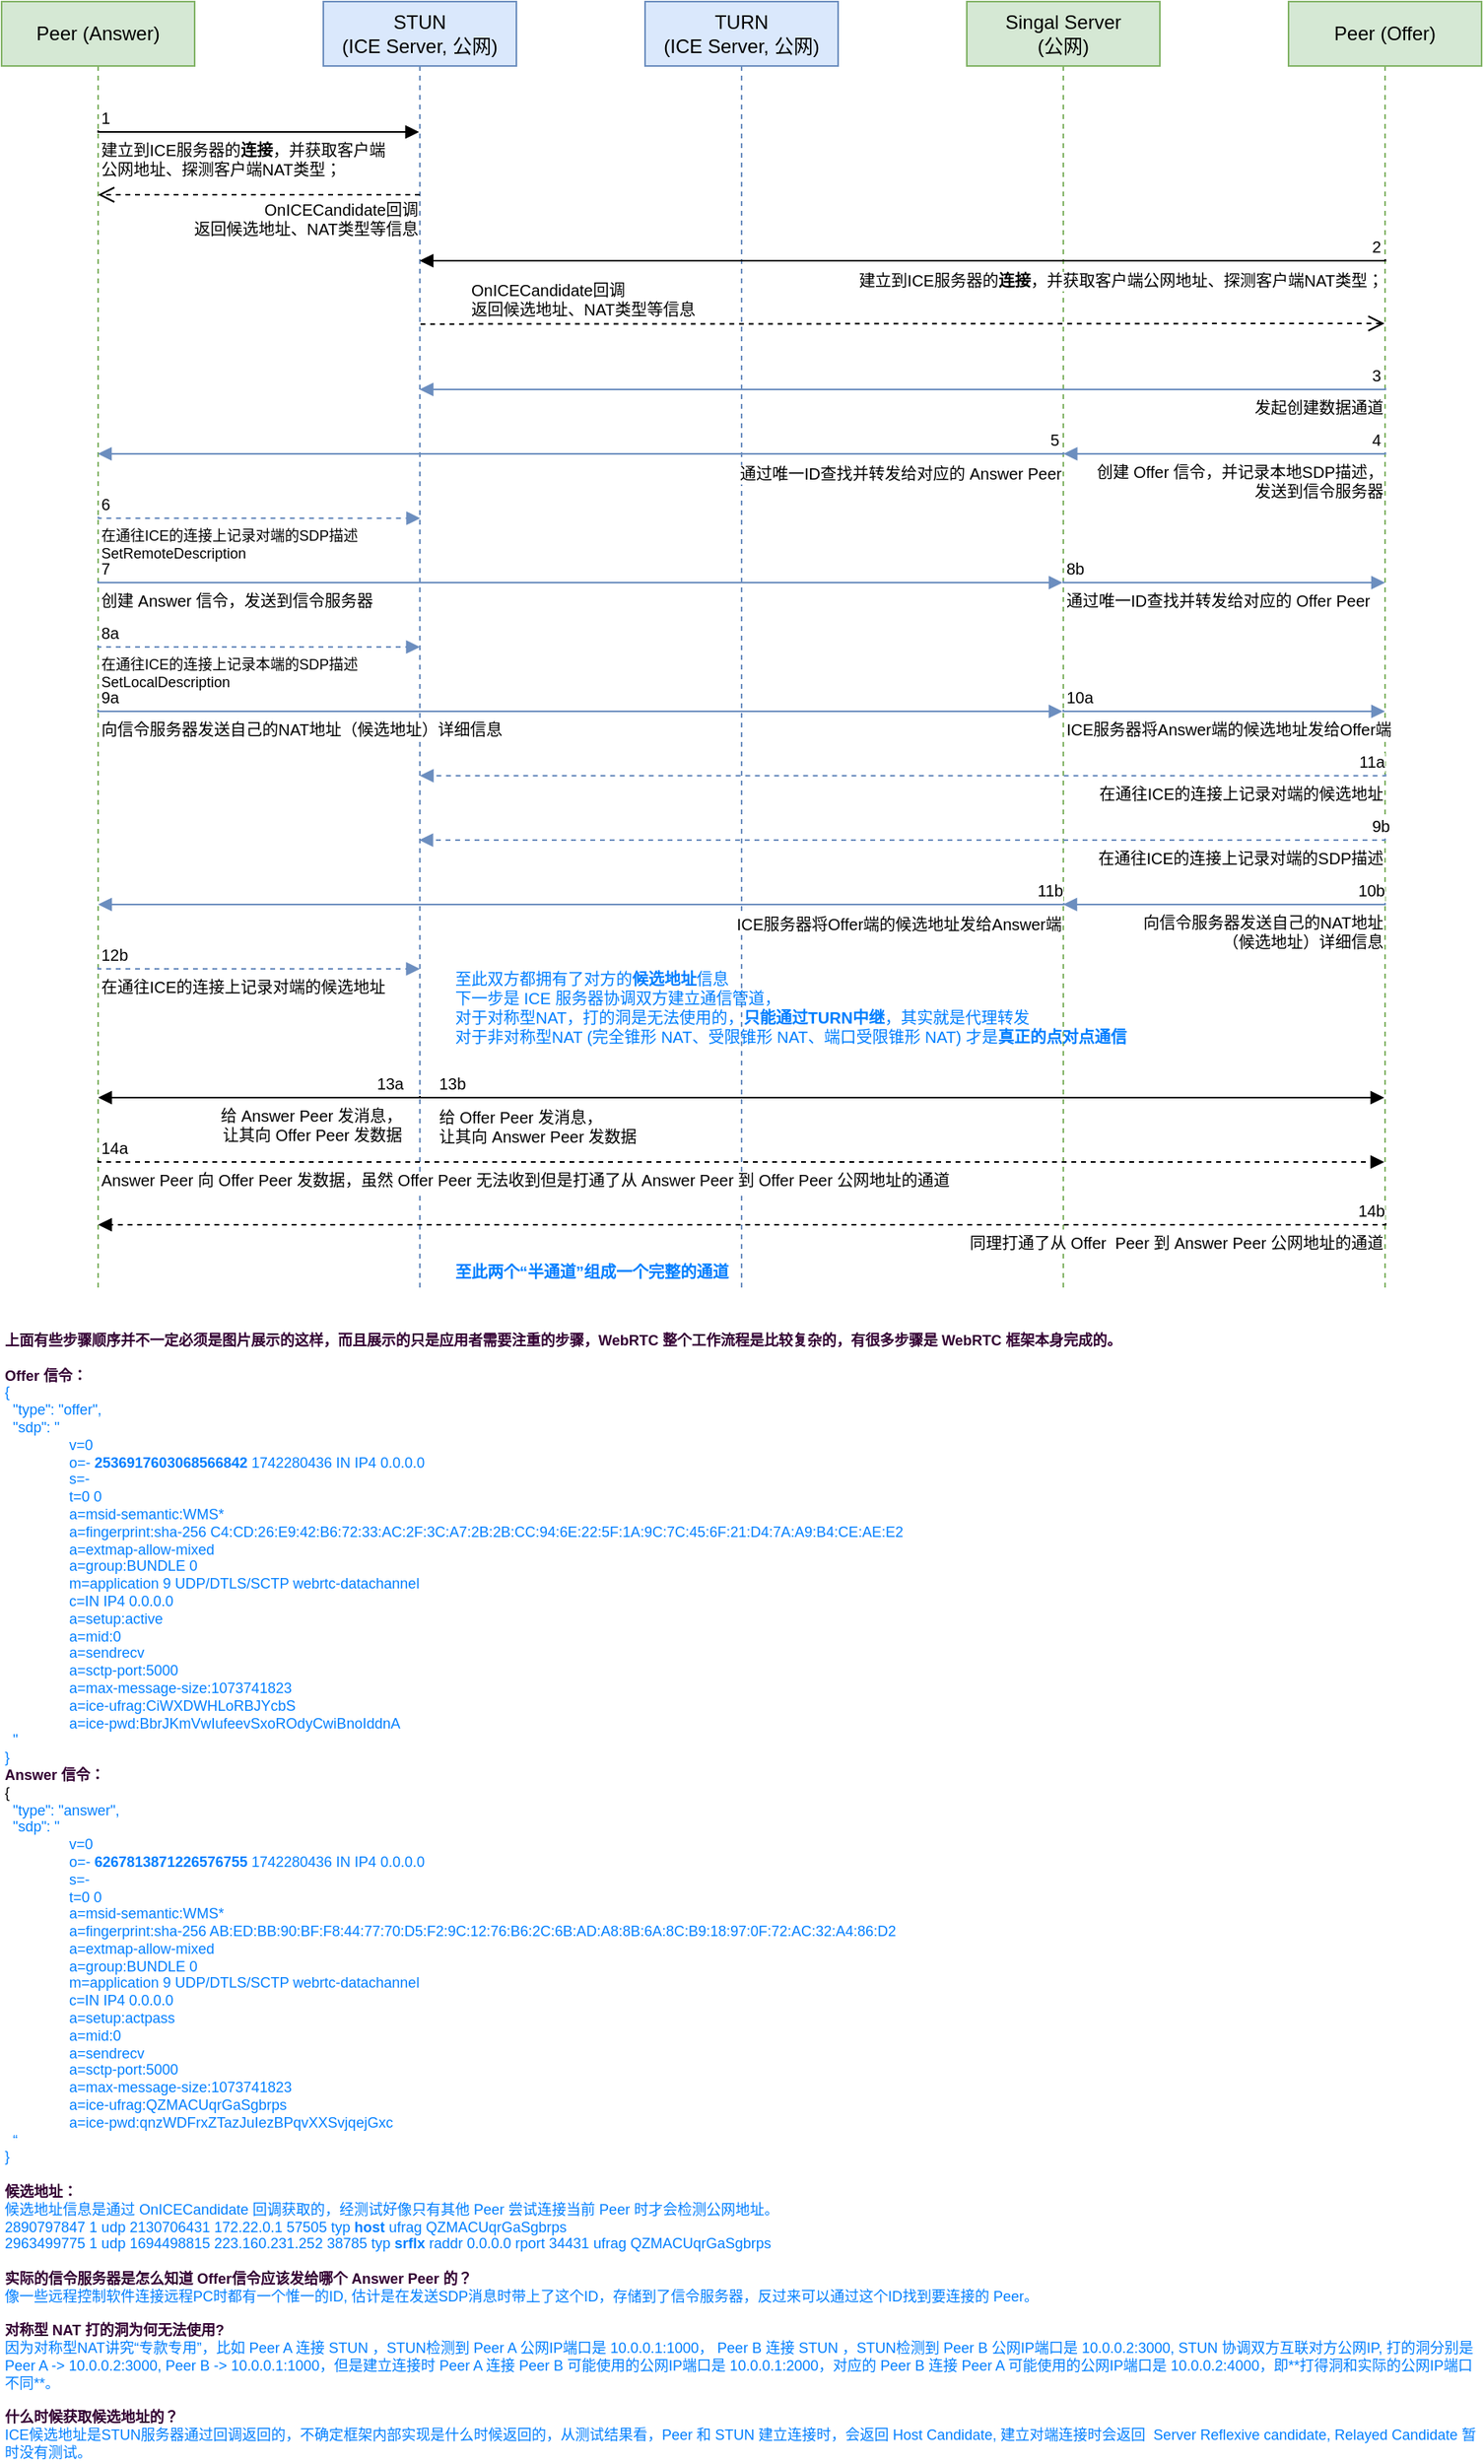 <mxfile version="21.6.5" type="device">
  <diagram name="第 1 页" id="KSCtD7lgtuS7UcCKqsha">
    <mxGraphModel dx="1434" dy="842" grid="1" gridSize="10" guides="1" tooltips="1" connect="1" arrows="1" fold="1" page="1" pageScale="1" pageWidth="1169" pageHeight="827" math="0" shadow="0">
      <root>
        <mxCell id="0" />
        <mxCell id="1" parent="0" />
        <mxCell id="GaOqUl5Nq09X1HhxXF8m-2" value="Peer (Answer)" style="shape=umlLifeline;perimeter=lifelinePerimeter;whiteSpace=wrap;html=1;container=1;dropTarget=0;collapsible=0;recursiveResize=0;outlineConnect=0;portConstraint=eastwest;newEdgeStyle={&quot;edgeStyle&quot;:&quot;elbowEdgeStyle&quot;,&quot;elbow&quot;:&quot;vertical&quot;,&quot;curved&quot;:0,&quot;rounded&quot;:0};fillColor=#d5e8d4;strokeColor=#82b366;" parent="1" vertex="1">
          <mxGeometry x="40" y="40" width="120" height="800" as="geometry" />
        </mxCell>
        <mxCell id="GaOqUl5Nq09X1HhxXF8m-3" value="STUN&lt;br&gt;(ICE Server, 公网)" style="shape=umlLifeline;perimeter=lifelinePerimeter;whiteSpace=wrap;html=1;container=1;dropTarget=0;collapsible=0;recursiveResize=0;outlineConnect=0;portConstraint=eastwest;newEdgeStyle={&quot;edgeStyle&quot;:&quot;elbowEdgeStyle&quot;,&quot;elbow&quot;:&quot;vertical&quot;,&quot;curved&quot;:0,&quot;rounded&quot;:0};fillColor=#dae8fc;strokeColor=#6c8ebf;" parent="1" vertex="1">
          <mxGeometry x="240" y="40" width="120" height="800" as="geometry" />
        </mxCell>
        <mxCell id="GaOqUl5Nq09X1HhxXF8m-4" value="TURN&lt;br&gt;(ICE Server, 公网)" style="shape=umlLifeline;perimeter=lifelinePerimeter;whiteSpace=wrap;html=1;container=1;dropTarget=0;collapsible=0;recursiveResize=0;outlineConnect=0;portConstraint=eastwest;newEdgeStyle={&quot;edgeStyle&quot;:&quot;elbowEdgeStyle&quot;,&quot;elbow&quot;:&quot;vertical&quot;,&quot;curved&quot;:0,&quot;rounded&quot;:0};fillColor=#dae8fc;strokeColor=#6c8ebf;" parent="1" vertex="1">
          <mxGeometry x="440" y="40" width="120" height="800" as="geometry" />
        </mxCell>
        <mxCell id="GaOqUl5Nq09X1HhxXF8m-5" value="Singal Server&lt;br&gt;(公网)" style="shape=umlLifeline;perimeter=lifelinePerimeter;whiteSpace=wrap;html=1;container=1;dropTarget=0;collapsible=0;recursiveResize=0;outlineConnect=0;portConstraint=eastwest;newEdgeStyle={&quot;edgeStyle&quot;:&quot;elbowEdgeStyle&quot;,&quot;elbow&quot;:&quot;vertical&quot;,&quot;curved&quot;:0,&quot;rounded&quot;:0};fillColor=#d5e8d4;strokeColor=#82b366;" parent="1" vertex="1">
          <mxGeometry x="640" y="40" width="120" height="800" as="geometry" />
        </mxCell>
        <mxCell id="GaOqUl5Nq09X1HhxXF8m-6" value="Peer (Offer)" style="shape=umlLifeline;perimeter=lifelinePerimeter;whiteSpace=wrap;html=1;container=1;dropTarget=0;collapsible=0;recursiveResize=0;outlineConnect=0;portConstraint=eastwest;newEdgeStyle={&quot;edgeStyle&quot;:&quot;elbowEdgeStyle&quot;,&quot;elbow&quot;:&quot;vertical&quot;,&quot;curved&quot;:0,&quot;rounded&quot;:0};fillColor=#d5e8d4;strokeColor=#82b366;" parent="1" vertex="1">
          <mxGeometry x="840" y="40" width="120" height="800" as="geometry" />
        </mxCell>
        <mxCell id="GaOqUl5Nq09X1HhxXF8m-7" value="建立到ICE服务器的&lt;b style=&quot;font-size: 10px;&quot;&gt;连接&lt;/b&gt;，并获取客户端&lt;br style=&quot;font-size: 10px;&quot;&gt;公网地址、探测客户端NAT类型；" style="endArrow=block;endFill=1;html=1;edgeStyle=orthogonalEdgeStyle;align=left;verticalAlign=top;rounded=0;fontSize=10;" parent="1" target="GaOqUl5Nq09X1HhxXF8m-3" edge="1">
          <mxGeometry x="-1" relative="1" as="geometry">
            <mxPoint x="100" y="120" as="sourcePoint" />
            <mxPoint x="260" y="120" as="targetPoint" />
            <Array as="points">
              <mxPoint x="100" y="121" />
            </Array>
          </mxGeometry>
        </mxCell>
        <mxCell id="GaOqUl5Nq09X1HhxXF8m-8" value="1" style="edgeLabel;resizable=0;html=1;align=left;verticalAlign=bottom;fontSize=10;" parent="GaOqUl5Nq09X1HhxXF8m-7" connectable="0" vertex="1">
          <mxGeometry x="-1" relative="1" as="geometry" />
        </mxCell>
        <mxCell id="GaOqUl5Nq09X1HhxXF8m-11" value="OnICECandidate回调&lt;br&gt;返回候选地址、NAT类型等信息" style="html=1;verticalAlign=bottom;endArrow=open;dashed=1;endSize=8;edgeStyle=elbowEdgeStyle;elbow=vertical;curved=0;rounded=0;fontSize=10;align=right;" parent="1" edge="1">
          <mxGeometry x="-0.997" y="30" relative="1" as="geometry">
            <mxPoint x="300" y="160" as="sourcePoint" />
            <mxPoint x="100" y="160" as="targetPoint" />
            <mxPoint as="offset" />
          </mxGeometry>
        </mxCell>
        <mxCell id="GaOqUl5Nq09X1HhxXF8m-12" value="建立到ICE服务器的&lt;b style=&quot;font-size: 10px;&quot;&gt;连接&lt;/b&gt;，并获取客户端公网地址、探测客户端NAT类型；" style="endArrow=block;endFill=1;html=1;edgeStyle=orthogonalEdgeStyle;align=right;verticalAlign=top;rounded=0;fontSize=10;" parent="1" edge="1">
          <mxGeometry x="-0.997" relative="1" as="geometry">
            <mxPoint x="900.17" y="200" as="sourcePoint" />
            <mxPoint x="299.837" y="201" as="targetPoint" />
            <Array as="points">
              <mxPoint x="900.17" y="201" />
            </Array>
            <mxPoint as="offset" />
          </mxGeometry>
        </mxCell>
        <mxCell id="GaOqUl5Nq09X1HhxXF8m-13" value="2" style="edgeLabel;resizable=0;html=1;align=left;verticalAlign=bottom;fontSize=10;" parent="GaOqUl5Nq09X1HhxXF8m-12" connectable="0" vertex="1">
          <mxGeometry x="-1" relative="1" as="geometry">
            <mxPoint x="-10" as="offset" />
          </mxGeometry>
        </mxCell>
        <mxCell id="GaOqUl5Nq09X1HhxXF8m-14" value="&lt;div&gt;OnICECandidate回调&lt;/div&gt;&lt;div&gt;返回候选地址、NAT类型等信息&lt;/div&gt;" style="html=1;verticalAlign=bottom;endArrow=open;dashed=1;endSize=8;edgeStyle=elbowEdgeStyle;elbow=vertical;curved=0;rounded=0;fontSize=10;align=left;" parent="1" edge="1">
          <mxGeometry x="-1" y="-30" relative="1" as="geometry">
            <mxPoint x="300.42" y="240.33" as="sourcePoint" />
            <mxPoint x="899.67" y="240.0" as="targetPoint" />
            <mxPoint as="offset" />
            <Array as="points">
              <mxPoint x="180.42" y="240" />
            </Array>
          </mxGeometry>
        </mxCell>
        <mxCell id="GaOqUl5Nq09X1HhxXF8m-15" value="发起创建数据通道" style="endArrow=block;endFill=1;html=1;edgeStyle=orthogonalEdgeStyle;align=right;verticalAlign=top;rounded=0;fontSize=10;fillColor=#dae8fc;strokeColor=#6c8ebf;" parent="1" edge="1">
          <mxGeometry x="-1" relative="1" as="geometry">
            <mxPoint x="900.17" y="280" as="sourcePoint" />
            <mxPoint x="299.837" y="281" as="targetPoint" />
            <Array as="points">
              <mxPoint x="900.17" y="281" />
            </Array>
            <mxPoint as="offset" />
          </mxGeometry>
        </mxCell>
        <mxCell id="GaOqUl5Nq09X1HhxXF8m-16" value="3" style="edgeLabel;resizable=0;html=1;align=left;verticalAlign=bottom;fontSize=10;" parent="GaOqUl5Nq09X1HhxXF8m-15" connectable="0" vertex="1">
          <mxGeometry x="-1" relative="1" as="geometry">
            <mxPoint x="-10" as="offset" />
          </mxGeometry>
        </mxCell>
        <mxCell id="GaOqUl5Nq09X1HhxXF8m-18" value="&lt;div style=&quot;font-size: 9px;&quot;&gt;&lt;b style=&quot;&quot;&gt;&lt;font color=&quot;#330033&quot;&gt;上面有些步骤顺序并不一定必须是图片展示的这样，而且展示的只是应用者需要注重的步骤，WebRTC 整个工作流程是比较复杂的，有很多步骤是 WebRTC 框架本身完成的。&lt;/font&gt;&lt;/b&gt;&lt;/div&gt;&lt;div style=&quot;font-size: 9px;&quot;&gt;&lt;b style=&quot;&quot;&gt;&lt;font color=&quot;#330033&quot;&gt;&lt;br&gt;&lt;/font&gt;&lt;/b&gt;&lt;/div&gt;&lt;div style=&quot;font-size: 9px;&quot;&gt;&lt;b style=&quot;&quot;&gt;&lt;font color=&quot;#330033&quot;&gt;Offer 信令：&lt;/font&gt;&lt;/b&gt;&lt;/div&gt;&lt;div style=&quot;font-size: 9px;&quot;&gt;&lt;font color=&quot;#007fff&quot;&gt;{&lt;/font&gt;&lt;/div&gt;&lt;div style=&quot;font-size: 9px;&quot;&gt;&lt;font color=&quot;#007fff&quot;&gt;&amp;nbsp; &quot;type&quot;: &quot;offer&quot;,&lt;/font&gt;&lt;/div&gt;&lt;div style=&quot;font-size: 9px;&quot;&gt;&lt;font color=&quot;#007fff&quot;&gt;&amp;nbsp; &quot;sdp&quot;: &quot;&lt;/font&gt;&lt;/div&gt;&lt;blockquote style=&quot;margin: 0 0 0 40px; border: none; padding: 0px;&quot;&gt;&lt;div&gt;&lt;font color=&quot;#007fff&quot;&gt;&lt;div&gt;v=0&lt;/div&gt;&lt;/font&gt;&lt;/div&gt;&lt;div&gt;&lt;font color=&quot;#007fff&quot;&gt;&lt;div&gt;o=- &lt;b&gt;2536917603068566842&lt;/b&gt; 1742280436 IN IP4 0.0.0.0&lt;/div&gt;&lt;/font&gt;&lt;/div&gt;&lt;div&gt;&lt;font color=&quot;#007fff&quot;&gt;&lt;div&gt;s=-&lt;/div&gt;&lt;/font&gt;&lt;/div&gt;&lt;/blockquote&gt;&lt;blockquote style=&quot;margin: 0 0 0 40px; border: none; padding: 0px;&quot;&gt;&lt;div&gt;&lt;font color=&quot;#007fff&quot;&gt;t=0 0&lt;/font&gt;&lt;/div&gt;&lt;div&gt;&lt;font color=&quot;#007fff&quot;&gt;a=msid-semantic:WMS*&lt;/font&gt;&lt;/div&gt;&lt;div&gt;&lt;font color=&quot;#007fff&quot;&gt;a=fingerprint:sha-256 C4:CD:26:E9:42:B6:72:33:AC:2F:3C:A7:2B:2B:CC:94:6E:22:5F:1A:9C:7C:45:6F:21:D4:7A:A9:B4:CE:AE:E2&lt;/font&gt;&lt;/div&gt;&lt;div&gt;&lt;font color=&quot;#007fff&quot;&gt;a=extmap-allow-mixed&lt;/font&gt;&lt;/div&gt;&lt;div&gt;&lt;font color=&quot;#007fff&quot;&gt;a=group:BUNDLE 0&lt;/font&gt;&lt;/div&gt;&lt;div&gt;&lt;font color=&quot;#007fff&quot;&gt;m=application 9 UDP/DTLS/SCTP webrtc-datachannel&lt;/font&gt;&lt;/div&gt;&lt;div&gt;&lt;font color=&quot;#007fff&quot;&gt;c=IN IP4 0.0.0.0&lt;/font&gt;&lt;/div&gt;&lt;div&gt;&lt;font color=&quot;#007fff&quot;&gt;a=setup:active&lt;/font&gt;&lt;/div&gt;&lt;div&gt;&lt;font color=&quot;#007fff&quot;&gt;a=mid:0&lt;/font&gt;&lt;/div&gt;&lt;div&gt;&lt;font color=&quot;#007fff&quot;&gt;a=sendrecv&lt;/font&gt;&lt;/div&gt;&lt;div&gt;&lt;font color=&quot;#007fff&quot;&gt;a=sctp-port:5000&lt;/font&gt;&lt;/div&gt;&lt;div&gt;&lt;font color=&quot;#007fff&quot;&gt;a=max-message-size:1073741823&lt;/font&gt;&lt;/div&gt;&lt;div&gt;&lt;font color=&quot;#007fff&quot;&gt;a=ice-ufrag:CiWXDWHLoRBJYcbS&lt;/font&gt;&lt;/div&gt;&lt;div&gt;&lt;font color=&quot;#007fff&quot;&gt;a=ice-pwd:BbrJKmVwIufeevSxoROdyCwiBnoIddnA&lt;/font&gt;&lt;/div&gt;&lt;/blockquote&gt;&lt;div style=&quot;font-size: 9px;&quot;&gt;&lt;span style=&quot;color: rgb(0, 127, 255); background-color: initial;&quot;&gt;&amp;nbsp; &quot;&lt;/span&gt;&lt;/div&gt;&lt;div style=&quot;font-size: 9px;&quot;&gt;&lt;font color=&quot;#007fff&quot;&gt;}&lt;/font&gt;&lt;/div&gt;&lt;div style=&quot;font-size: 9px;&quot;&gt;&lt;font color=&quot;#330033&quot;&gt;&lt;b&gt;Answer 信令：&lt;/b&gt;&lt;/font&gt;&lt;/div&gt;&lt;div style=&quot;&quot;&gt;&lt;div style=&quot;font-size: 9px;&quot;&gt;{&lt;/div&gt;&lt;div style=&quot;color: rgb(0, 127, 255); font-size: 9px;&quot;&gt;&amp;nbsp; &quot;type&quot;: &quot;answer&quot;,&lt;/div&gt;&lt;div style=&quot;color: rgb(0, 127, 255); font-size: 9px;&quot;&gt;&amp;nbsp; &quot;sdp&quot;: &quot;&lt;/div&gt;&lt;/div&gt;&lt;blockquote style=&quot;margin: 0 0 0 40px; border: none; padding: 0px;&quot;&gt;&lt;div style=&quot;&quot;&gt;&lt;font style=&quot;&quot; color=&quot;#007fff&quot;&gt;&lt;div style=&quot;&quot;&gt;&lt;div&gt;v=0&lt;/div&gt;&lt;/div&gt;&lt;/font&gt;&lt;/div&gt;&lt;div style=&quot;&quot;&gt;&lt;font style=&quot;&quot; color=&quot;#007fff&quot;&gt;&lt;div style=&quot;&quot;&gt;&lt;div&gt;o=- &lt;b&gt;6267813871226576755&lt;/b&gt; 1742280436 IN IP4 0.0.0.0&lt;/div&gt;&lt;/div&gt;&lt;/font&gt;&lt;/div&gt;&lt;div style=&quot;&quot;&gt;&lt;font style=&quot;&quot; color=&quot;#007fff&quot;&gt;&lt;div style=&quot;&quot;&gt;&lt;div&gt;s=-&lt;/div&gt;&lt;/div&gt;&lt;/font&gt;&lt;/div&gt;&lt;div style=&quot;&quot;&gt;&lt;font style=&quot;&quot; color=&quot;#007fff&quot;&gt;&lt;div style=&quot;&quot;&gt;&lt;div&gt;t=0 0&lt;/div&gt;&lt;/div&gt;&lt;/font&gt;&lt;/div&gt;&lt;div style=&quot;&quot;&gt;&lt;font style=&quot;&quot; color=&quot;#007fff&quot;&gt;&lt;div style=&quot;&quot;&gt;&lt;div&gt;a=msid-semantic:WMS*&lt;/div&gt;&lt;/div&gt;&lt;/font&gt;&lt;/div&gt;&lt;div style=&quot;&quot;&gt;&lt;font style=&quot;&quot; color=&quot;#007fff&quot;&gt;&lt;div style=&quot;&quot;&gt;&lt;div&gt;a=fingerprint:sha-256 AB:ED:BB:90:BF:F8:44:77:70:D5:F2:9C:12:76:B6:2C:6B:AD:A8:8B:6A:8C:B9:18:97:0F:72:AC:32:A4:86:D2&lt;/div&gt;&lt;/div&gt;&lt;/font&gt;&lt;/div&gt;&lt;div style=&quot;&quot;&gt;&lt;font style=&quot;&quot; color=&quot;#007fff&quot;&gt;&lt;div style=&quot;&quot;&gt;&lt;div&gt;a=extmap-allow-mixed&lt;/div&gt;&lt;/div&gt;&lt;/font&gt;&lt;/div&gt;&lt;div style=&quot;&quot;&gt;&lt;font style=&quot;&quot; color=&quot;#007fff&quot;&gt;&lt;div style=&quot;&quot;&gt;&lt;div&gt;a=group:BUNDLE 0&lt;/div&gt;&lt;/div&gt;&lt;/font&gt;&lt;/div&gt;&lt;div style=&quot;&quot;&gt;&lt;font style=&quot;&quot; color=&quot;#007fff&quot;&gt;&lt;div style=&quot;&quot;&gt;&lt;div&gt;m=application 9 UDP/DTLS/SCTP webrtc-datachannel&lt;/div&gt;&lt;/div&gt;&lt;/font&gt;&lt;/div&gt;&lt;div style=&quot;&quot;&gt;&lt;font style=&quot;&quot; color=&quot;#007fff&quot;&gt;&lt;div style=&quot;&quot;&gt;&lt;div&gt;c=IN IP4 0.0.0.0&lt;/div&gt;&lt;/div&gt;&lt;/font&gt;&lt;/div&gt;&lt;div style=&quot;&quot;&gt;&lt;font style=&quot;&quot; color=&quot;#007fff&quot;&gt;&lt;div style=&quot;&quot;&gt;&lt;div&gt;a=setup:actpass&lt;/div&gt;&lt;/div&gt;&lt;/font&gt;&lt;/div&gt;&lt;div style=&quot;&quot;&gt;&lt;font style=&quot;&quot; color=&quot;#007fff&quot;&gt;&lt;div style=&quot;&quot;&gt;&lt;div&gt;a=mid:0&lt;/div&gt;&lt;/div&gt;&lt;/font&gt;&lt;/div&gt;&lt;div style=&quot;&quot;&gt;&lt;font style=&quot;&quot; color=&quot;#007fff&quot;&gt;&lt;div style=&quot;&quot;&gt;&lt;div&gt;a=sendrecv&lt;/div&gt;&lt;/div&gt;&lt;/font&gt;&lt;/div&gt;&lt;div style=&quot;&quot;&gt;&lt;font style=&quot;&quot; color=&quot;#007fff&quot;&gt;&lt;div style=&quot;&quot;&gt;&lt;div&gt;a=sctp-port:5000&lt;/div&gt;&lt;/div&gt;&lt;/font&gt;&lt;/div&gt;&lt;div style=&quot;&quot;&gt;&lt;font style=&quot;&quot; color=&quot;#007fff&quot;&gt;&lt;div style=&quot;&quot;&gt;&lt;div&gt;a=max-message-size:1073741823&lt;/div&gt;&lt;/div&gt;&lt;/font&gt;&lt;/div&gt;&lt;div style=&quot;&quot;&gt;&lt;font style=&quot;&quot; color=&quot;#007fff&quot;&gt;&lt;div style=&quot;&quot;&gt;&lt;div&gt;a=ice-ufrag:QZMACUqrGaSgbrps&lt;/div&gt;&lt;/div&gt;&lt;/font&gt;&lt;/div&gt;&lt;div style=&quot;&quot;&gt;&lt;font style=&quot;&quot; color=&quot;#007fff&quot;&gt;&lt;div style=&quot;&quot;&gt;&lt;div&gt;a=ice-pwd:qnzWDFrxZTazJuIezBPqvXXSvjqejGxc&lt;/div&gt;&lt;/div&gt;&lt;/font&gt;&lt;/div&gt;&lt;/blockquote&gt;&lt;div style=&quot;&quot;&gt;&lt;font style=&quot;&quot; color=&quot;#007fff&quot;&gt;&lt;/font&gt;&lt;font style=&quot;&quot; color=&quot;#007fff&quot;&gt;&lt;/font&gt;&lt;font style=&quot;&quot; color=&quot;#007fff&quot;&gt;&lt;/font&gt;&lt;font style=&quot;&quot; color=&quot;#007fff&quot;&gt;&lt;/font&gt;&lt;font style=&quot;&quot; color=&quot;#007fff&quot;&gt;&lt;/font&gt;&lt;font style=&quot;&quot; color=&quot;#007fff&quot;&gt;&lt;/font&gt;&lt;font style=&quot;&quot; color=&quot;#007fff&quot;&gt;&lt;/font&gt;&lt;font style=&quot;&quot; color=&quot;#007fff&quot;&gt;&lt;/font&gt;&lt;font style=&quot;&quot; color=&quot;#007fff&quot;&gt;&lt;/font&gt;&lt;font style=&quot;&quot; color=&quot;#007fff&quot;&gt;&lt;/font&gt;&lt;font style=&quot;&quot; color=&quot;#007fff&quot;&gt;&lt;/font&gt;&lt;font style=&quot;&quot; color=&quot;#007fff&quot;&gt;&lt;/font&gt;&lt;font style=&quot;&quot; color=&quot;#007fff&quot;&gt;&lt;/font&gt;&lt;font style=&quot;&quot; color=&quot;#007fff&quot;&gt;&lt;/font&gt;&lt;font style=&quot;&quot; color=&quot;#007fff&quot;&gt;&lt;/font&gt;&lt;font style=&quot;&quot; color=&quot;#007fff&quot;&gt;&lt;/font&gt;&lt;font style=&quot;&quot; color=&quot;#007fff&quot;&gt;&lt;/font&gt;&lt;font style=&quot;&quot; color=&quot;#007fff&quot;&gt;&lt;div style=&quot;&quot;&gt;&lt;div&gt;&amp;nbsp; “&lt;/div&gt;&lt;/div&gt;&lt;div style=&quot;font-size: 9px;&quot;&gt;}&lt;/div&gt;&lt;div style=&quot;font-size: 9px;&quot;&gt;&lt;br&gt;&lt;/div&gt;&lt;/font&gt;&lt;/div&gt;&lt;div style=&quot;font-size: 9px;&quot;&gt;&lt;b style=&quot;&quot;&gt;&lt;font color=&quot;#330033&quot;&gt;候选地址：&lt;/font&gt;&lt;/b&gt;&lt;/div&gt;&lt;div style=&quot;font-size: 9px;&quot;&gt;&lt;font color=&quot;#007fff&quot;&gt;候选地址信息是通过 OnICECandidate 回调获取的，经测试好像只有其他 Peer 尝试连接当前 Peer 时才会检测公网地址。&lt;/font&gt;&lt;/div&gt;&lt;div style=&quot;&quot;&gt;&lt;font style=&quot;&quot; color=&quot;#007fff&quot;&gt;2890797847 1 udp 2130706431 172.22.0.1 57505 typ &lt;b&gt;host&lt;/b&gt; ufrag QZMACUqrGaSgbrps&lt;br&gt;&lt;/font&gt;&lt;/div&gt;&lt;div style=&quot;&quot;&gt;&lt;font style=&quot;&quot; color=&quot;#007fff&quot;&gt;2963499775 1 udp 1694498815 223.160.231.252 38785 typ &lt;b&gt;srflx&lt;/b&gt; raddr 0.0.0.0 rport 34431 ufrag QZMACUqrGaSgbrps&lt;br&gt;&lt;/font&gt;&lt;/div&gt;&lt;div style=&quot;font-size: 9px;&quot;&gt;&lt;font color=&quot;#007fff&quot;&gt;&lt;br&gt;&lt;/font&gt;&lt;/div&gt;&lt;div style=&quot;font-size: 9px;&quot;&gt;&lt;font color=&quot;#330033&quot;&gt;&lt;b&gt;实际的信令服务器是怎么知道 Offer信令应该发给哪个 Answer Peer 的？&lt;/b&gt;&lt;/font&gt;&lt;/div&gt;&lt;div style=&quot;font-size: 9px;&quot;&gt;&lt;font color=&quot;#007fff&quot;&gt;像一些远程控制软件连接远程PC时都有一个惟一的ID, 估计是在发送SDP消息时带上了这个ID，存储到了信令服务器，反过来可以通过这个ID找到要连接的 Peer。&lt;/font&gt;&lt;/div&gt;&lt;div style=&quot;font-size: 9px;&quot;&gt;&lt;font color=&quot;#007fff&quot;&gt;&lt;br&gt;&lt;/font&gt;&lt;/div&gt;&lt;div style=&quot;font-size: 9px;&quot;&gt;&lt;b style=&quot;&quot;&gt;&lt;font color=&quot;#330033&quot;&gt;对称型 NAT 打的洞为何无法使用?&lt;/font&gt;&lt;/b&gt;&lt;/div&gt;&lt;div style=&quot;&quot;&gt;&lt;font color=&quot;#007fff&quot;&gt;因为对称型NAT讲究“专款专用”，比如 Peer A 连接 STUN ，STUN检测到 Peer A 公网IP端口是 10.0.0.1:1000， Peer B 连接 STUN ，STUN检测到 Peer B 公网IP端口是 10.0.0.2:3000, STUN 协调双方互联对方公网IP, 打的洞分别是 Peer A -&amp;gt; 10.0.0.2:3000, Peer B -&amp;gt; 10.0.0.1:1000，但是建立连接时 Peer A 连接 Peer B 可能使用的公网IP端口是 10.0.0.1:2000，对应的 Peer B 连接 Peer A 可能使用的公网IP端口是 10.0.0.2:4000，即**打得洞和实际的公网IP端口不同**。&lt;/font&gt;&lt;br&gt;&lt;/div&gt;&lt;div style=&quot;font-size: 9px;&quot;&gt;&lt;font color=&quot;#007fff&quot;&gt;&lt;br&gt;&lt;/font&gt;&lt;/div&gt;&lt;div style=&quot;font-size: 9px;&quot;&gt;&lt;font color=&quot;#330033&quot;&gt;&lt;b&gt;什么时候获取候选地址的？&lt;/b&gt;&lt;/font&gt;&lt;/div&gt;&lt;div style=&quot;font-size: 9px;&quot;&gt;&lt;font color=&quot;#007fff&quot;&gt;ICE候选地址是STUN服务器通过回调返回的，不确定框架内部实现是什么时候返回的，从测试结果看，Peer 和 STUN 建立连接时，会返回 Host Candidate, 建立对端连接时会返回&amp;nbsp; Server Reflexive candidate, Relayed Candidate 暂时没有测试。&lt;/font&gt;&lt;/div&gt;" style="text;html=1;strokeColor=none;fillColor=none;align=left;verticalAlign=top;whiteSpace=wrap;rounded=0;fontSize=9;" parent="1" vertex="1">
          <mxGeometry x="40" y="860" width="920" height="700" as="geometry" />
        </mxCell>
        <mxCell id="GaOqUl5Nq09X1HhxXF8m-19" value="创建 Offer 信令，并记录本地SDP描述，&lt;br&gt;发送到信令服务器" style="endArrow=block;endFill=1;html=1;edgeStyle=orthogonalEdgeStyle;align=right;verticalAlign=top;rounded=0;fontSize=10;fillColor=#dae8fc;strokeColor=#6c8ebf;" parent="1" edge="1">
          <mxGeometry x="-1" relative="1" as="geometry">
            <mxPoint x="900.17" y="320" as="sourcePoint" />
            <mxPoint x="700.17" y="321" as="targetPoint" />
            <Array as="points">
              <mxPoint x="900.17" y="321" />
            </Array>
            <mxPoint as="offset" />
          </mxGeometry>
        </mxCell>
        <mxCell id="GaOqUl5Nq09X1HhxXF8m-20" value="4" style="edgeLabel;resizable=0;html=1;align=left;verticalAlign=bottom;fontSize=10;" parent="GaOqUl5Nq09X1HhxXF8m-19" connectable="0" vertex="1">
          <mxGeometry x="-1" relative="1" as="geometry">
            <mxPoint x="-10" as="offset" />
          </mxGeometry>
        </mxCell>
        <mxCell id="GaOqUl5Nq09X1HhxXF8m-21" value="通过唯一ID查找并转发给对应的 Answer Peer" style="endArrow=block;endFill=1;html=1;edgeStyle=orthogonalEdgeStyle;align=right;verticalAlign=top;rounded=0;fontSize=10;strokeWidth=1;fillColor=#dae8fc;strokeColor=#6c8ebf;" parent="1" edge="1">
          <mxGeometry x="-0.997" relative="1" as="geometry">
            <mxPoint x="700.17" y="320" as="sourcePoint" />
            <mxPoint x="99.837" y="321" as="targetPoint" />
            <Array as="points">
              <mxPoint x="700.17" y="321" />
            </Array>
            <mxPoint as="offset" />
          </mxGeometry>
        </mxCell>
        <mxCell id="GaOqUl5Nq09X1HhxXF8m-22" value="5" style="edgeLabel;resizable=0;html=1;align=left;verticalAlign=bottom;fontSize=10;" parent="GaOqUl5Nq09X1HhxXF8m-21" connectable="0" vertex="1">
          <mxGeometry x="-1" relative="1" as="geometry">
            <mxPoint x="-10" as="offset" />
          </mxGeometry>
        </mxCell>
        <mxCell id="GaOqUl5Nq09X1HhxXF8m-23" value="在通往ICE的连接上记录对端的SDP描述&lt;br style=&quot;font-size: 9px;&quot;&gt;SetRemoteDescription" style="endArrow=block;endFill=1;html=1;edgeStyle=orthogonalEdgeStyle;align=left;verticalAlign=top;rounded=0;fontSize=9;fillColor=#dae8fc;strokeColor=#6c8ebf;dashed=1;" parent="1" edge="1">
          <mxGeometry x="-1" relative="1" as="geometry">
            <mxPoint x="100.17" y="360" as="sourcePoint" />
            <mxPoint x="300.17" y="361" as="targetPoint" />
            <Array as="points">
              <mxPoint x="100.17" y="361" />
            </Array>
          </mxGeometry>
        </mxCell>
        <mxCell id="GaOqUl5Nq09X1HhxXF8m-24" value="6" style="edgeLabel;resizable=0;html=1;align=left;verticalAlign=bottom;fontSize=10;" parent="GaOqUl5Nq09X1HhxXF8m-23" connectable="0" vertex="1">
          <mxGeometry x="-1" relative="1" as="geometry" />
        </mxCell>
        <mxCell id="GaOqUl5Nq09X1HhxXF8m-27" value="创建 Answer 信令，发送到信令服务器" style="endArrow=block;endFill=1;html=1;edgeStyle=orthogonalEdgeStyle;align=left;verticalAlign=top;rounded=0;fontSize=10;fillColor=#dae8fc;strokeColor=#6c8ebf;" parent="1" edge="1">
          <mxGeometry x="-1" relative="1" as="geometry">
            <mxPoint x="100" y="400" as="sourcePoint" />
            <mxPoint x="699.5" y="401" as="targetPoint" />
            <Array as="points">
              <mxPoint x="100" y="401" />
            </Array>
          </mxGeometry>
        </mxCell>
        <mxCell id="GaOqUl5Nq09X1HhxXF8m-28" value="7" style="edgeLabel;resizable=0;html=1;align=left;verticalAlign=bottom;fontSize=10;" parent="GaOqUl5Nq09X1HhxXF8m-27" connectable="0" vertex="1">
          <mxGeometry x="-1" relative="1" as="geometry" />
        </mxCell>
        <mxCell id="GaOqUl5Nq09X1HhxXF8m-30" value="通过唯一ID查找并转发给对应的 Offer Peer" style="endArrow=block;endFill=1;html=1;edgeStyle=orthogonalEdgeStyle;align=left;verticalAlign=top;rounded=0;fontSize=10;fillColor=#dae8fc;strokeColor=#6c8ebf;" parent="1" edge="1">
          <mxGeometry x="-1" relative="1" as="geometry">
            <mxPoint x="700" y="400" as="sourcePoint" />
            <mxPoint x="900" y="401" as="targetPoint" />
            <Array as="points">
              <mxPoint x="700" y="401" />
            </Array>
          </mxGeometry>
        </mxCell>
        <mxCell id="GaOqUl5Nq09X1HhxXF8m-31" value="8b" style="edgeLabel;resizable=0;html=1;align=left;verticalAlign=bottom;fontSize=10;" parent="GaOqUl5Nq09X1HhxXF8m-30" connectable="0" vertex="1">
          <mxGeometry x="-1" relative="1" as="geometry" />
        </mxCell>
        <mxCell id="GaOqUl5Nq09X1HhxXF8m-32" value="在通往ICE的连接上记录本端的SDP描述&lt;br style=&quot;font-size: 9px;&quot;&gt;SetLocalDescription" style="endArrow=block;endFill=1;html=1;edgeStyle=orthogonalEdgeStyle;align=left;verticalAlign=top;rounded=0;fontSize=9;dashed=1;fillColor=#dae8fc;strokeColor=#6c8ebf;" parent="1" edge="1">
          <mxGeometry x="-1" relative="1" as="geometry">
            <mxPoint x="100" y="440" as="sourcePoint" />
            <mxPoint x="300" y="441" as="targetPoint" />
            <Array as="points">
              <mxPoint x="100" y="441" />
            </Array>
          </mxGeometry>
        </mxCell>
        <mxCell id="GaOqUl5Nq09X1HhxXF8m-33" value="8a" style="edgeLabel;resizable=0;html=1;align=left;verticalAlign=bottom;fontSize=10;" parent="GaOqUl5Nq09X1HhxXF8m-32" connectable="0" vertex="1">
          <mxGeometry x="-1" relative="1" as="geometry">
            <mxPoint as="offset" />
          </mxGeometry>
        </mxCell>
        <mxCell id="GaOqUl5Nq09X1HhxXF8m-34" value="向信令服务器发送自己的NAT地址（候选地址）详细信息" style="endArrow=block;endFill=1;html=1;edgeStyle=orthogonalEdgeStyle;align=left;verticalAlign=top;rounded=0;fontSize=10;fillColor=#dae8fc;strokeColor=#6c8ebf;" parent="1" target="GaOqUl5Nq09X1HhxXF8m-5" edge="1">
          <mxGeometry x="-1" relative="1" as="geometry">
            <mxPoint x="100" y="480" as="sourcePoint" />
            <mxPoint x="300" y="481" as="targetPoint" />
            <Array as="points">
              <mxPoint x="100" y="481" />
            </Array>
            <mxPoint as="offset" />
          </mxGeometry>
        </mxCell>
        <mxCell id="GaOqUl5Nq09X1HhxXF8m-35" value="9a" style="edgeLabel;resizable=0;html=1;align=left;verticalAlign=bottom;fontSize=10;" parent="GaOqUl5Nq09X1HhxXF8m-34" connectable="0" vertex="1">
          <mxGeometry x="-1" relative="1" as="geometry">
            <mxPoint as="offset" />
          </mxGeometry>
        </mxCell>
        <mxCell id="GaOqUl5Nq09X1HhxXF8m-36" value="在通往ICE的连接上记录对端的SDP描述" style="endArrow=block;endFill=1;html=1;edgeStyle=orthogonalEdgeStyle;align=right;verticalAlign=top;rounded=0;fontSize=10;dashed=1;fillColor=#dae8fc;strokeColor=#6c8ebf;" parent="1" edge="1">
          <mxGeometry x="-1" relative="1" as="geometry">
            <mxPoint x="900" y="560" as="sourcePoint" />
            <mxPoint x="299.667" y="561" as="targetPoint" />
            <Array as="points">
              <mxPoint x="900" y="561" />
            </Array>
            <mxPoint as="offset" />
          </mxGeometry>
        </mxCell>
        <mxCell id="GaOqUl5Nq09X1HhxXF8m-37" value="9b" style="edgeLabel;resizable=0;html=1;align=left;verticalAlign=bottom;fontSize=10;" parent="GaOqUl5Nq09X1HhxXF8m-36" connectable="0" vertex="1">
          <mxGeometry x="-1" relative="1" as="geometry">
            <mxPoint x="-10" as="offset" />
          </mxGeometry>
        </mxCell>
        <mxCell id="GaOqUl5Nq09X1HhxXF8m-38" value="向信令服务器发送自己的NAT地址&lt;br&gt;（候选地址）详细信息" style="endArrow=block;endFill=1;html=1;edgeStyle=orthogonalEdgeStyle;align=right;verticalAlign=top;rounded=0;fontSize=10;fillColor=#dae8fc;strokeColor=#6c8ebf;" parent="1" edge="1">
          <mxGeometry x="-1" relative="1" as="geometry">
            <mxPoint x="900" y="600" as="sourcePoint" />
            <mxPoint x="700" y="601" as="targetPoint" />
            <Array as="points">
              <mxPoint x="900" y="601" />
            </Array>
            <mxPoint as="offset" />
          </mxGeometry>
        </mxCell>
        <mxCell id="GaOqUl5Nq09X1HhxXF8m-39" value="10b" style="edgeLabel;resizable=0;html=1;align=right;verticalAlign=bottom;fontSize=10;" parent="GaOqUl5Nq09X1HhxXF8m-38" connectable="0" vertex="1">
          <mxGeometry x="-1" relative="1" as="geometry">
            <mxPoint as="offset" />
          </mxGeometry>
        </mxCell>
        <mxCell id="GaOqUl5Nq09X1HhxXF8m-40" value="ICE服务器将Answer端的候选地址发给Offer端" style="endArrow=block;endFill=1;html=1;edgeStyle=orthogonalEdgeStyle;align=left;verticalAlign=top;rounded=0;fontSize=10;fillColor=#dae8fc;strokeColor=#6c8ebf;" parent="1" edge="1">
          <mxGeometry x="-1" relative="1" as="geometry">
            <mxPoint x="700" y="480" as="sourcePoint" />
            <mxPoint x="900" y="481" as="targetPoint" />
            <Array as="points">
              <mxPoint x="700" y="481" />
            </Array>
          </mxGeometry>
        </mxCell>
        <mxCell id="GaOqUl5Nq09X1HhxXF8m-41" value="10a" style="edgeLabel;resizable=0;html=1;align=left;verticalAlign=bottom;fontSize=10;" parent="GaOqUl5Nq09X1HhxXF8m-40" connectable="0" vertex="1">
          <mxGeometry x="-1" relative="1" as="geometry" />
        </mxCell>
        <mxCell id="GaOqUl5Nq09X1HhxXF8m-42" value="在通往ICE的连接上记录对端的候选地址" style="endArrow=block;endFill=1;html=1;edgeStyle=orthogonalEdgeStyle;align=right;verticalAlign=top;rounded=0;fontSize=10;dashed=1;fillColor=#dae8fc;strokeColor=#6c8ebf;" parent="1" edge="1">
          <mxGeometry x="-1" relative="1" as="geometry">
            <mxPoint x="900.33" y="520" as="sourcePoint" />
            <mxPoint x="299.997" y="521" as="targetPoint" />
            <Array as="points">
              <mxPoint x="900.33" y="521" />
            </Array>
            <mxPoint as="offset" />
          </mxGeometry>
        </mxCell>
        <mxCell id="GaOqUl5Nq09X1HhxXF8m-43" value="11a" style="edgeLabel;resizable=0;html=1;align=right;verticalAlign=bottom;fontSize=10;" parent="GaOqUl5Nq09X1HhxXF8m-42" connectable="0" vertex="1">
          <mxGeometry x="-1" relative="1" as="geometry">
            <mxPoint as="offset" />
          </mxGeometry>
        </mxCell>
        <mxCell id="GaOqUl5Nq09X1HhxXF8m-44" value="ICE服务器将Offer端的候选地址发给Answer端" style="endArrow=block;endFill=1;html=1;edgeStyle=orthogonalEdgeStyle;align=right;verticalAlign=top;rounded=0;fontSize=10;fillColor=#dae8fc;strokeColor=#6c8ebf;" parent="1" edge="1">
          <mxGeometry x="-0.997" relative="1" as="geometry">
            <mxPoint x="700.33" y="600" as="sourcePoint" />
            <mxPoint x="99.997" y="601" as="targetPoint" />
            <Array as="points">
              <mxPoint x="700.33" y="601" />
            </Array>
            <mxPoint as="offset" />
          </mxGeometry>
        </mxCell>
        <mxCell id="GaOqUl5Nq09X1HhxXF8m-45" value="11b" style="edgeLabel;resizable=0;html=1;align=right;verticalAlign=bottom;fontSize=10;" parent="GaOqUl5Nq09X1HhxXF8m-44" connectable="0" vertex="1">
          <mxGeometry x="-1" relative="1" as="geometry">
            <mxPoint as="offset" />
          </mxGeometry>
        </mxCell>
        <mxCell id="GaOqUl5Nq09X1HhxXF8m-46" value="在通往ICE的连接上记录对端的候选地址" style="endArrow=block;endFill=1;html=1;edgeStyle=orthogonalEdgeStyle;align=left;verticalAlign=top;rounded=0;fontSize=10;dashed=1;fillColor=#dae8fc;strokeColor=#6c8ebf;" parent="1" edge="1">
          <mxGeometry x="-1" relative="1" as="geometry">
            <mxPoint x="100" y="640" as="sourcePoint" />
            <mxPoint x="300" y="641" as="targetPoint" />
            <Array as="points">
              <mxPoint x="100" y="641" />
            </Array>
          </mxGeometry>
        </mxCell>
        <mxCell id="GaOqUl5Nq09X1HhxXF8m-47" value="12b" style="edgeLabel;resizable=0;html=1;align=left;verticalAlign=bottom;fontSize=10;" parent="GaOqUl5Nq09X1HhxXF8m-46" connectable="0" vertex="1">
          <mxGeometry x="-1" relative="1" as="geometry">
            <mxPoint as="offset" />
          </mxGeometry>
        </mxCell>
        <mxCell id="GaOqUl5Nq09X1HhxXF8m-48" value="&lt;font color=&quot;#007fff&quot; style=&quot;&quot;&gt;至此双方都拥有了对方的&lt;b style=&quot;font-size: 10px;&quot;&gt;候选地址&lt;/b&gt;信息&lt;br style=&quot;font-size: 10px;&quot;&gt;下一步是 ICE 服务器协调双方建立通信管道，&lt;br style=&quot;font-size: 10px;&quot;&gt;对于对称型NAT，打的洞是无法使用的，&lt;b&gt;只能通过TURN中继&lt;/b&gt;，其实就是代理转发&lt;br&gt;对于非对称型NAT (完全锥形 NAT、受限锥形 NAT、端口受限锥形 NAT) 才是&lt;b&gt;真正的点对点通信&lt;/b&gt;&lt;br style=&quot;font-size: 10px;&quot;&gt;&lt;/font&gt;" style="text;html=1;align=left;verticalAlign=top;resizable=0;points=[];autosize=1;strokeColor=none;fillColor=none;fontSize=10;" parent="1" vertex="1">
          <mxGeometry x="320" y="635" width="440" height="60" as="geometry" />
        </mxCell>
        <mxCell id="GaOqUl5Nq09X1HhxXF8m-49" value="给 Answer Peer 发消息，&lt;br&gt;让其向 Offer Peer 发数据" style="endArrow=block;endFill=1;html=1;edgeStyle=orthogonalEdgeStyle;align=right;verticalAlign=top;rounded=0;fontSize=10;" parent="1" edge="1">
          <mxGeometry x="-0.89" y="-1" relative="1" as="geometry">
            <mxPoint x="300" y="720" as="sourcePoint" />
            <mxPoint x="100" y="721" as="targetPoint" />
            <Array as="points">
              <mxPoint x="300" y="721" />
            </Array>
            <mxPoint as="offset" />
          </mxGeometry>
        </mxCell>
        <mxCell id="GaOqUl5Nq09X1HhxXF8m-50" value="13a" style="edgeLabel;resizable=0;html=1;align=right;verticalAlign=bottom;fontSize=10;" parent="GaOqUl5Nq09X1HhxXF8m-49" connectable="0" vertex="1">
          <mxGeometry x="-1" relative="1" as="geometry">
            <mxPoint x="-10" as="offset" />
          </mxGeometry>
        </mxCell>
        <mxCell id="GaOqUl5Nq09X1HhxXF8m-51" value="给 Offer Peer 发消息，&lt;br&gt;让其向 Answer Peer 发数据" style="endArrow=block;endFill=1;html=1;edgeStyle=orthogonalEdgeStyle;align=left;verticalAlign=top;rounded=0;fontSize=10;" parent="1" target="GaOqUl5Nq09X1HhxXF8m-6" edge="1">
          <mxGeometry x="-0.963" relative="1" as="geometry">
            <mxPoint x="300" y="720" as="sourcePoint" />
            <mxPoint x="889.5" y="721" as="targetPoint" />
            <Array as="points">
              <mxPoint x="300" y="721" />
            </Array>
            <mxPoint as="offset" />
          </mxGeometry>
        </mxCell>
        <mxCell id="GaOqUl5Nq09X1HhxXF8m-52" value="13b" style="edgeLabel;resizable=0;html=1;align=left;verticalAlign=bottom;fontSize=10;" parent="GaOqUl5Nq09X1HhxXF8m-51" connectable="0" vertex="1">
          <mxGeometry x="-1" relative="1" as="geometry">
            <mxPoint x="10" as="offset" />
          </mxGeometry>
        </mxCell>
        <mxCell id="GaOqUl5Nq09X1HhxXF8m-53" value="Answer Peer 向 Offer Peer 发数据，虽然 Offer Peer 无法收到但是打通了从 Answer Peer 到 Offer Peer 公网地址的通道" style="endArrow=block;endFill=1;html=1;edgeStyle=orthogonalEdgeStyle;align=left;verticalAlign=top;rounded=0;fontSize=10;dashed=1;" parent="1" target="GaOqUl5Nq09X1HhxXF8m-6" edge="1">
          <mxGeometry x="-1" relative="1" as="geometry">
            <mxPoint x="100" y="760" as="sourcePoint" />
            <mxPoint x="300" y="761" as="targetPoint" />
            <Array as="points">
              <mxPoint x="100" y="761" />
            </Array>
          </mxGeometry>
        </mxCell>
        <mxCell id="GaOqUl5Nq09X1HhxXF8m-54" value="14a" style="edgeLabel;resizable=0;html=1;align=left;verticalAlign=bottom;fontSize=10;" parent="GaOqUl5Nq09X1HhxXF8m-53" connectable="0" vertex="1">
          <mxGeometry x="-1" relative="1" as="geometry" />
        </mxCell>
        <mxCell id="GaOqUl5Nq09X1HhxXF8m-55" value="同理打通了从 Offer&amp;nbsp; Peer 到 Answer Peer 公网地址的通道" style="endArrow=block;endFill=1;html=1;edgeStyle=orthogonalEdgeStyle;align=right;verticalAlign=top;rounded=0;fontSize=10;dashed=1;" parent="1" target="GaOqUl5Nq09X1HhxXF8m-2" edge="1">
          <mxGeometry x="-1" relative="1" as="geometry">
            <mxPoint x="900.33" y="799" as="sourcePoint" />
            <mxPoint x="299.997" y="800" as="targetPoint" />
            <Array as="points">
              <mxPoint x="900" y="800" />
            </Array>
            <mxPoint as="offset" />
          </mxGeometry>
        </mxCell>
        <mxCell id="GaOqUl5Nq09X1HhxXF8m-56" value="14b" style="edgeLabel;resizable=0;html=1;align=right;verticalAlign=bottom;fontSize=10;" parent="GaOqUl5Nq09X1HhxXF8m-55" connectable="0" vertex="1">
          <mxGeometry x="-1" relative="1" as="geometry">
            <mxPoint as="offset" />
          </mxGeometry>
        </mxCell>
        <mxCell id="GaOqUl5Nq09X1HhxXF8m-57" value="&lt;font color=&quot;#007fff&quot;&gt;&lt;b&gt;至此两个“半通道”组成一个完整的通道&lt;/b&gt;&lt;/font&gt;" style="text;html=1;strokeColor=none;fillColor=none;align=left;verticalAlign=top;whiteSpace=wrap;rounded=0;fontSize=10;" parent="1" vertex="1">
          <mxGeometry x="320" y="817" width="220" height="23" as="geometry" />
        </mxCell>
      </root>
    </mxGraphModel>
  </diagram>
</mxfile>
